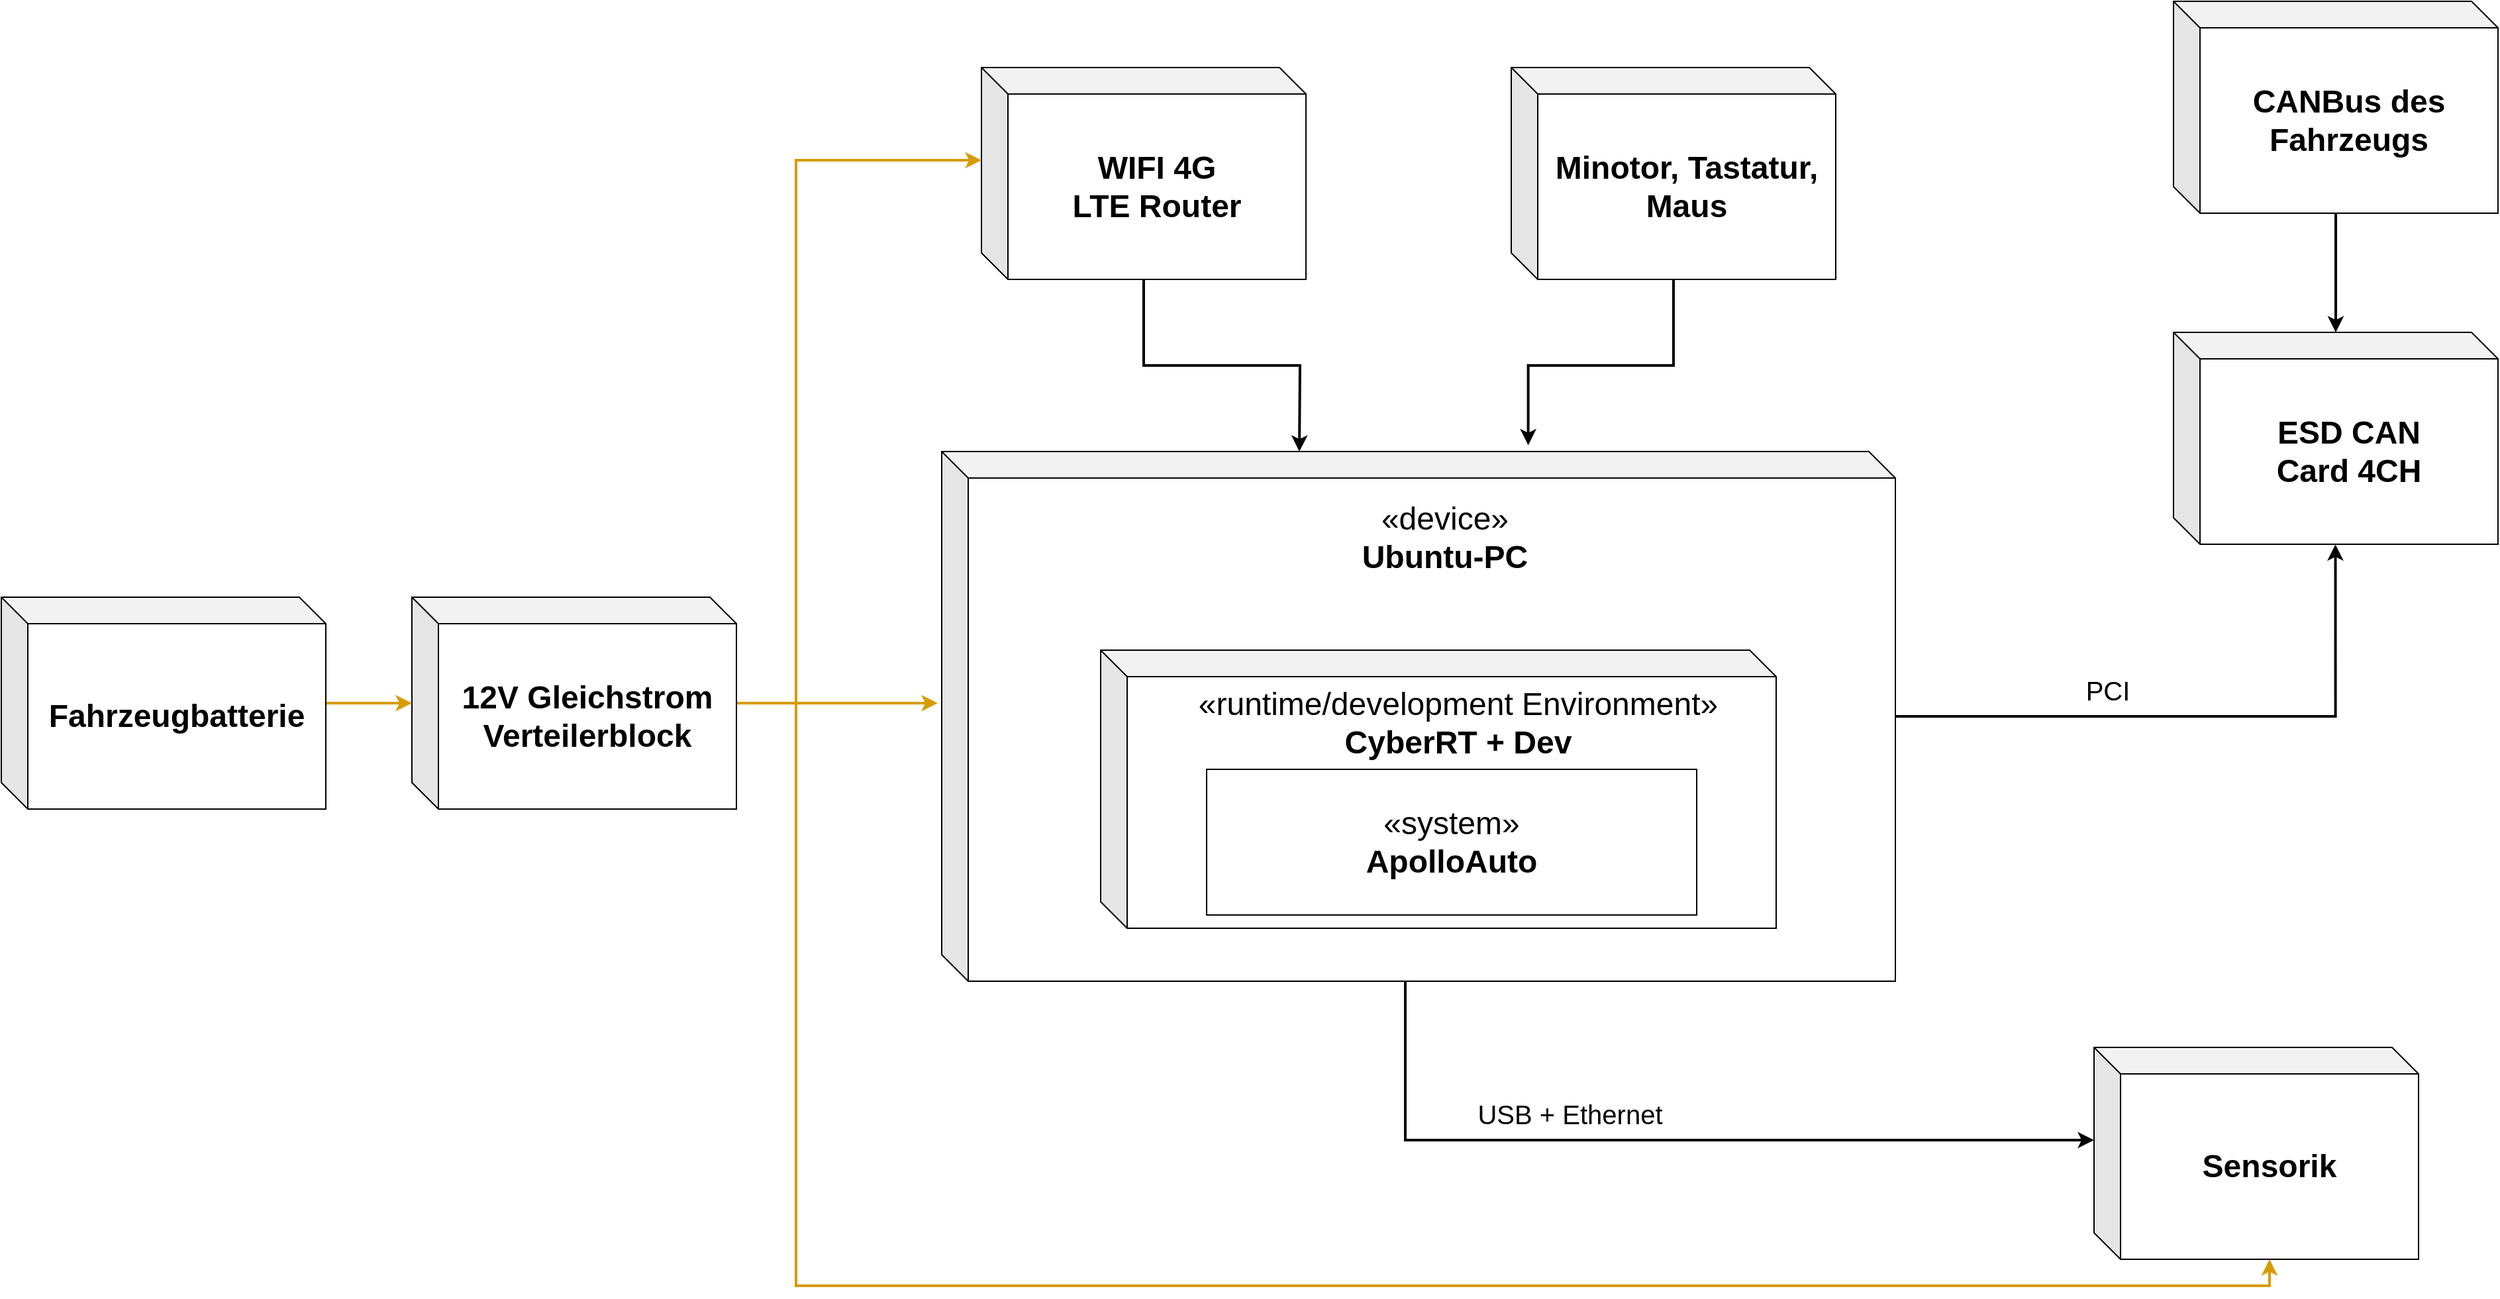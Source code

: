 <mxfile version="14.8.0" type="github">
  <diagram id="MwdUO_CJIg6ytkyI0lQ3" name="Page-1">
    <mxGraphModel dx="4837" dy="2600" grid="1" gridSize="10" guides="1" tooltips="1" connect="1" arrows="1" fold="1" page="1" pageScale="1" pageWidth="700" pageHeight="700" math="0" shadow="0">
      <root>
        <mxCell id="0" />
        <mxCell id="1" parent="0" />
        <mxCell id="K5vysjefRLbK3WMFSwtC-12" style="edgeStyle=orthogonalEdgeStyle;rounded=0;orthogonalLoop=1;jettySize=auto;html=1;entryX=0.499;entryY=1.001;entryDx=0;entryDy=0;entryPerimeter=0;strokeWidth=2;" edge="1" parent="1" source="4XDBY2IRk2Dw7CC_h-vi-2" target="K5vysjefRLbK3WMFSwtC-3">
          <mxGeometry relative="1" as="geometry" />
        </mxCell>
        <mxCell id="K5vysjefRLbK3WMFSwtC-13" value="&lt;font style=&quot;font-size: 20px&quot;&gt;PCI&lt;/font&gt;" style="edgeLabel;html=1;align=center;verticalAlign=middle;resizable=0;points=[];" vertex="1" connectable="0" parent="K5vysjefRLbK3WMFSwtC-12">
          <mxGeometry x="-0.143" y="-5" relative="1" as="geometry">
            <mxPoint x="-38" y="-25" as="offset" />
          </mxGeometry>
        </mxCell>
        <mxCell id="K5vysjefRLbK3WMFSwtC-16" style="edgeStyle=orthogonalEdgeStyle;rounded=0;orthogonalLoop=1;jettySize=auto;html=1;entryX=0;entryY=0;entryDx=0;entryDy=70;entryPerimeter=0;strokeWidth=2;" edge="1" parent="1" source="4XDBY2IRk2Dw7CC_h-vi-2" target="K5vysjefRLbK3WMFSwtC-5">
          <mxGeometry relative="1" as="geometry">
            <Array as="points">
              <mxPoint y="670" />
            </Array>
          </mxGeometry>
        </mxCell>
        <mxCell id="K5vysjefRLbK3WMFSwtC-17" value="&lt;font style=&quot;font-size: 20px&quot;&gt;USB + Ethernet&lt;br&gt;&lt;/font&gt;" style="edgeLabel;html=1;align=center;verticalAlign=middle;resizable=0;points=[];" vertex="1" connectable="0" parent="K5vysjefRLbK3WMFSwtC-16">
          <mxGeometry x="-0.239" y="-2" relative="1" as="geometry">
            <mxPoint y="-22" as="offset" />
          </mxGeometry>
        </mxCell>
        <mxCell id="4XDBY2IRk2Dw7CC_h-vi-2" value="" style="shape=cube;whiteSpace=wrap;html=1;boundedLbl=1;backgroundOutline=1;darkOpacity=0.05;darkOpacity2=0.1;" parent="1" vertex="1">
          <mxGeometry x="-350" y="150" width="720" height="400" as="geometry" />
        </mxCell>
        <mxCell id="4XDBY2IRk2Dw7CC_h-vi-3" value="&lt;div&gt;&lt;font style=&quot;font-size: 24px&quot;&gt;«device»&lt;/font&gt;&lt;/div&gt;&lt;div&gt;&lt;font style=&quot;font-size: 24px&quot;&gt;&lt;b&gt;Ubuntu-PC&lt;/b&gt;&lt;br&gt;&lt;/font&gt;&lt;/div&gt;" style="text;html=1;strokeColor=none;fillColor=none;align=center;verticalAlign=middle;whiteSpace=wrap;rounded=0;" parent="1" vertex="1">
          <mxGeometry x="-40" y="180" width="140" height="70" as="geometry" />
        </mxCell>
        <mxCell id="4XDBY2IRk2Dw7CC_h-vi-4" value="" style="shape=cube;whiteSpace=wrap;html=1;boundedLbl=1;backgroundOutline=1;darkOpacity=0.05;darkOpacity2=0.1;" parent="1" vertex="1">
          <mxGeometry x="-230" y="300" width="510" height="210" as="geometry" />
        </mxCell>
        <mxCell id="4XDBY2IRk2Dw7CC_h-vi-5" value="&lt;div&gt;&lt;font style=&quot;font-size: 24px&quot;&gt;«runtime/development Environment»&lt;/font&gt;&lt;/div&gt;&lt;div&gt;&lt;font style=&quot;font-size: 24px&quot;&gt;&lt;b&gt;CyberRT + Dev&lt;/b&gt;&lt;br&gt;&lt;/font&gt;&lt;/div&gt;" style="text;html=1;strokeColor=none;fillColor=none;align=center;verticalAlign=middle;whiteSpace=wrap;rounded=0;" parent="1" vertex="1">
          <mxGeometry x="-210" y="320" width="500" height="70" as="geometry" />
        </mxCell>
        <mxCell id="4XDBY2IRk2Dw7CC_h-vi-6" value="&lt;div&gt;&lt;font style=&quot;font-size: 24px&quot;&gt;«&lt;/font&gt;&lt;font style=&quot;font-size: 24px&quot;&gt;system»&lt;/font&gt;&lt;/div&gt;&lt;div&gt;&lt;font style=&quot;font-size: 24px&quot;&gt;&lt;b&gt;ApolloAuto&lt;/b&gt;&lt;br&gt;&lt;/font&gt;&lt;/div&gt;" style="rounded=0;whiteSpace=wrap;html=1;" parent="1" vertex="1">
          <mxGeometry x="-150" y="390" width="370" height="110" as="geometry" />
        </mxCell>
        <mxCell id="K5vysjefRLbK3WMFSwtC-10" style="edgeStyle=orthogonalEdgeStyle;rounded=0;orthogonalLoop=1;jettySize=auto;html=1;strokeWidth=2;" edge="1" parent="1" source="K5vysjefRLbK3WMFSwtC-1">
          <mxGeometry relative="1" as="geometry">
            <mxPoint x="-80" y="150" as="targetPoint" />
          </mxGeometry>
        </mxCell>
        <mxCell id="K5vysjefRLbK3WMFSwtC-1" value="&lt;div style=&quot;font-size: 24px&quot;&gt;&lt;b&gt;&lt;font style=&quot;font-size: 24px&quot;&gt;WIFI 4G&lt;/font&gt;&lt;/b&gt;&lt;/div&gt;&lt;div style=&quot;font-size: 24px&quot;&gt;&lt;b&gt;&lt;font style=&quot;font-size: 24px&quot;&gt;LTE Router&lt;br&gt;&lt;/font&gt;&lt;/b&gt;&lt;/div&gt;" style="shape=cube;whiteSpace=wrap;html=1;boundedLbl=1;backgroundOutline=1;darkOpacity=0.05;darkOpacity2=0.1;" vertex="1" parent="1">
          <mxGeometry x="-320" y="-140" width="245" height="160" as="geometry" />
        </mxCell>
        <mxCell id="K5vysjefRLbK3WMFSwtC-11" style="edgeStyle=orthogonalEdgeStyle;rounded=0;orthogonalLoop=1;jettySize=auto;html=1;entryX=0.615;entryY=-0.012;entryDx=0;entryDy=0;entryPerimeter=0;strokeWidth=2;" edge="1" parent="1" source="K5vysjefRLbK3WMFSwtC-2" target="4XDBY2IRk2Dw7CC_h-vi-2">
          <mxGeometry relative="1" as="geometry" />
        </mxCell>
        <mxCell id="K5vysjefRLbK3WMFSwtC-2" value="&lt;b&gt;&lt;font style=&quot;font-size: 24px&quot;&gt;Minotor, Tastatur, Maus&lt;br&gt;&lt;/font&gt;&lt;/b&gt;" style="shape=cube;whiteSpace=wrap;html=1;boundedLbl=1;backgroundOutline=1;darkOpacity=0.05;darkOpacity2=0.1;" vertex="1" parent="1">
          <mxGeometry x="80" y="-140" width="245" height="160" as="geometry" />
        </mxCell>
        <mxCell id="K5vysjefRLbK3WMFSwtC-3" value="&lt;div style=&quot;font-size: 24px&quot;&gt;&lt;b&gt;&lt;font style=&quot;font-size: 24px&quot;&gt;ESD CAN&lt;/font&gt;&lt;/b&gt;&lt;/div&gt;&lt;div style=&quot;font-size: 24px&quot;&gt;&lt;b&gt;&lt;font style=&quot;font-size: 24px&quot;&gt;Card 4CH&lt;br&gt;&lt;/font&gt;&lt;/b&gt;&lt;/div&gt;" style="shape=cube;whiteSpace=wrap;html=1;boundedLbl=1;backgroundOutline=1;darkOpacity=0.05;darkOpacity2=0.1;" vertex="1" parent="1">
          <mxGeometry x="580" y="60" width="245" height="160" as="geometry" />
        </mxCell>
        <mxCell id="K5vysjefRLbK3WMFSwtC-15" style="edgeStyle=orthogonalEdgeStyle;rounded=0;orthogonalLoop=1;jettySize=auto;html=1;strokeWidth=2;" edge="1" parent="1" source="K5vysjefRLbK3WMFSwtC-4" target="K5vysjefRLbK3WMFSwtC-3">
          <mxGeometry relative="1" as="geometry" />
        </mxCell>
        <mxCell id="K5vysjefRLbK3WMFSwtC-4" value="&lt;font style=&quot;font-size: 24px&quot;&gt;&lt;b&gt;CANBus des Fahrzeugs&lt;br&gt;&lt;/b&gt;&lt;/font&gt;" style="shape=cube;whiteSpace=wrap;html=1;boundedLbl=1;backgroundOutline=1;darkOpacity=0.05;darkOpacity2=0.1;" vertex="1" parent="1">
          <mxGeometry x="580" y="-190" width="245" height="160" as="geometry" />
        </mxCell>
        <mxCell id="K5vysjefRLbK3WMFSwtC-5" value="&lt;b&gt;&lt;font style=&quot;font-size: 24px&quot;&gt;Sensorik&lt;/font&gt;&lt;/b&gt;" style="shape=cube;whiteSpace=wrap;html=1;boundedLbl=1;backgroundOutline=1;darkOpacity=0.05;darkOpacity2=0.1;" vertex="1" parent="1">
          <mxGeometry x="520" y="600" width="245" height="160" as="geometry" />
        </mxCell>
        <mxCell id="K5vysjefRLbK3WMFSwtC-19" style="edgeStyle=orthogonalEdgeStyle;rounded=0;orthogonalLoop=1;jettySize=auto;html=1;strokeWidth=2;fillColor=#ffe6cc;strokeColor=#d79b00;" edge="1" parent="1" source="K5vysjefRLbK3WMFSwtC-6">
          <mxGeometry relative="1" as="geometry">
            <mxPoint x="-353" y="340" as="targetPoint" />
          </mxGeometry>
        </mxCell>
        <mxCell id="K5vysjefRLbK3WMFSwtC-20" style="edgeStyle=orthogonalEdgeStyle;rounded=0;orthogonalLoop=1;jettySize=auto;html=1;entryX=0;entryY=0;entryDx=0;entryDy=70;entryPerimeter=0;strokeWidth=2;fillColor=#ffe6cc;strokeColor=#d79b00;" edge="1" parent="1" source="K5vysjefRLbK3WMFSwtC-6" target="K5vysjefRLbK3WMFSwtC-1">
          <mxGeometry relative="1" as="geometry">
            <Array as="points">
              <mxPoint x="-460" y="340" />
              <mxPoint x="-460" y="-70" />
            </Array>
          </mxGeometry>
        </mxCell>
        <mxCell id="K5vysjefRLbK3WMFSwtC-21" style="edgeStyle=orthogonalEdgeStyle;rounded=0;orthogonalLoop=1;jettySize=auto;html=1;entryX=0;entryY=0;entryDx=132.5;entryDy=160;entryPerimeter=0;strokeWidth=2;fillColor=#ffe6cc;strokeColor=#d79b00;" edge="1" parent="1" source="K5vysjefRLbK3WMFSwtC-6" target="K5vysjefRLbK3WMFSwtC-5">
          <mxGeometry relative="1" as="geometry">
            <Array as="points">
              <mxPoint x="-460" y="340" />
              <mxPoint x="-460" y="780" />
              <mxPoint x="652" y="780" />
            </Array>
          </mxGeometry>
        </mxCell>
        <mxCell id="K5vysjefRLbK3WMFSwtC-6" value="&lt;b&gt;&lt;font style=&quot;font-size: 24px&quot;&gt;12V Gleichstrom Verteilerblock&lt;br&gt;&lt;/font&gt;&lt;/b&gt;" style="shape=cube;whiteSpace=wrap;html=1;boundedLbl=1;backgroundOutline=1;darkOpacity=0.05;darkOpacity2=0.1;" vertex="1" parent="1">
          <mxGeometry x="-750" y="260" width="245" height="160" as="geometry" />
        </mxCell>
        <mxCell id="K5vysjefRLbK3WMFSwtC-18" style="edgeStyle=orthogonalEdgeStyle;rounded=0;orthogonalLoop=1;jettySize=auto;html=1;strokeWidth=2;fillColor=#ffe6cc;strokeColor=#d79b00;" edge="1" parent="1" source="K5vysjefRLbK3WMFSwtC-7" target="K5vysjefRLbK3WMFSwtC-6">
          <mxGeometry relative="1" as="geometry" />
        </mxCell>
        <mxCell id="K5vysjefRLbK3WMFSwtC-7" value="&lt;b&gt;&lt;font style=&quot;font-size: 24px&quot;&gt;Fahrzeugbatterie&lt;/font&gt;&lt;/b&gt;" style="shape=cube;whiteSpace=wrap;html=1;boundedLbl=1;backgroundOutline=1;darkOpacity=0.05;darkOpacity2=0.1;" vertex="1" parent="1">
          <mxGeometry x="-1060" y="260" width="245" height="160" as="geometry" />
        </mxCell>
      </root>
    </mxGraphModel>
  </diagram>
</mxfile>
